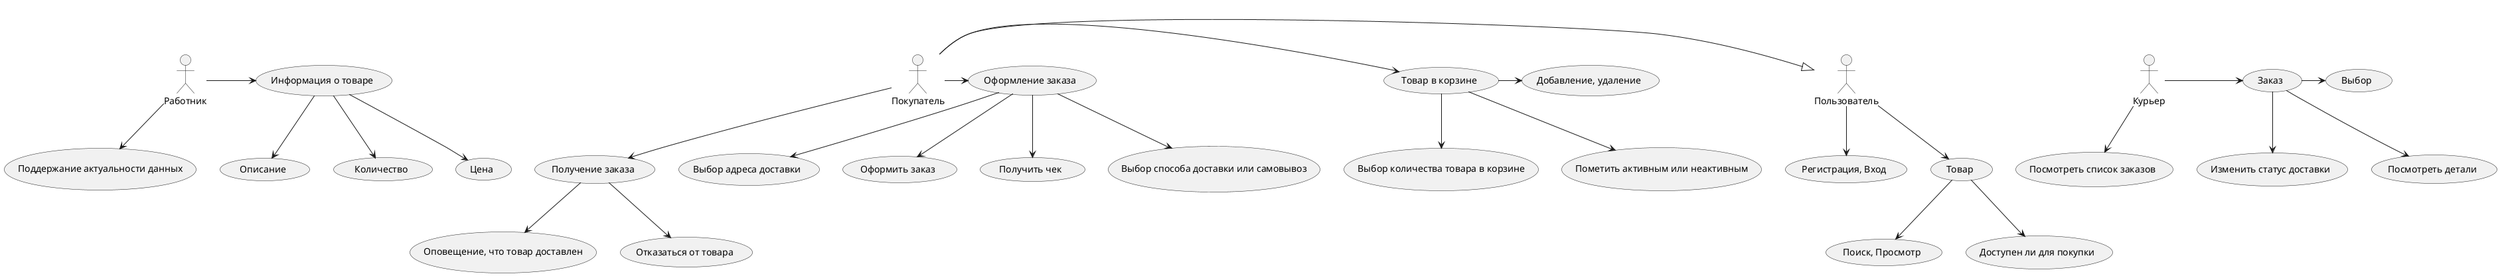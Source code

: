 @startuml

' Информационная система «Интернет-магазин», торгующий:
' ­Продуктами с доставкой заказчику

' 1 магазин-склад который продаёт продукты сам и осуществляет доставку с помощью курьеров
' Нужно вести подсчёт товаров
' Нужно хранить заявки на доставку
' Нужно отслеживать статус заказа
' В случае доставки на дальнюю дистанцию - используются услуги компании грузоперевозчика (Почта, СДЭК или другие)

' Кто заходит на сайт и может стать Покупателем.
:Пользователь: as User 
' Кто хочет купить что-то или уже купил через сайт
:Покупатель: as Customer
' Кто предоставляет список товаров Покупателю. Ведёт подсчёт товаров и актуализирует данные по товарам на складе (Изменение количества после успещного заказа или при получении новой партии)
:Работник: as Worker
' Кто доставляет заказ к Покупателю  
:Курьер: as Courier


( Информация о товаре ) as ProductInfo
ProductInfo --> ( Описание )
ProductInfo --> ( Количество )
ProductInfo --> ( Цена )

Worker ->  ProductInfo
Worker -->  ( Поддержание актуальности данных )

'-----------------------
( Товар ) as Product
Product --> ( Поиск, Просмотр )
Product --> ( Доступен ли для покупки )

User --> Product
User --> ( Регистрация, Вход )
' User --> ( Выбор региона )

Customer -|> User

'-----------------------
( Товар в корзине ) as BasketItem
( Оформление заказа ) as MakingOrder
( Получение заказа ) as ReceivingOrder
BasketItem -> ( Добавление, удаление )
BasketItem --> ( Пометить активным или неактивным )
BasketItem --> ( Выбор количества товара в корзине )
MakingOrder --> ( Выбор способа доставки или самовывоз )
MakingOrder --> ( Выбор адреса доставки )
MakingOrder  --> ( Оформить заказ )
MakingOrder --> ( Получить чек )
ReceivingOrder --> ( Оповещение, что товар доставлен )
ReceivingOrder --> ( Отказаться от товара )

Customer -> BasketItem
Customer  -right-> MakingOrder
Customer --> ReceivingOrder

'-----------------------
( Заказ ) as order
order -> ( Выбор )
order --> ( Посмотреть детали )
' В дороге, Доставлено, Возврат
order --> ( Изменить статус доставки )

Courier -> order
Courier --> ( Посмотреть список заказов )


@enduml